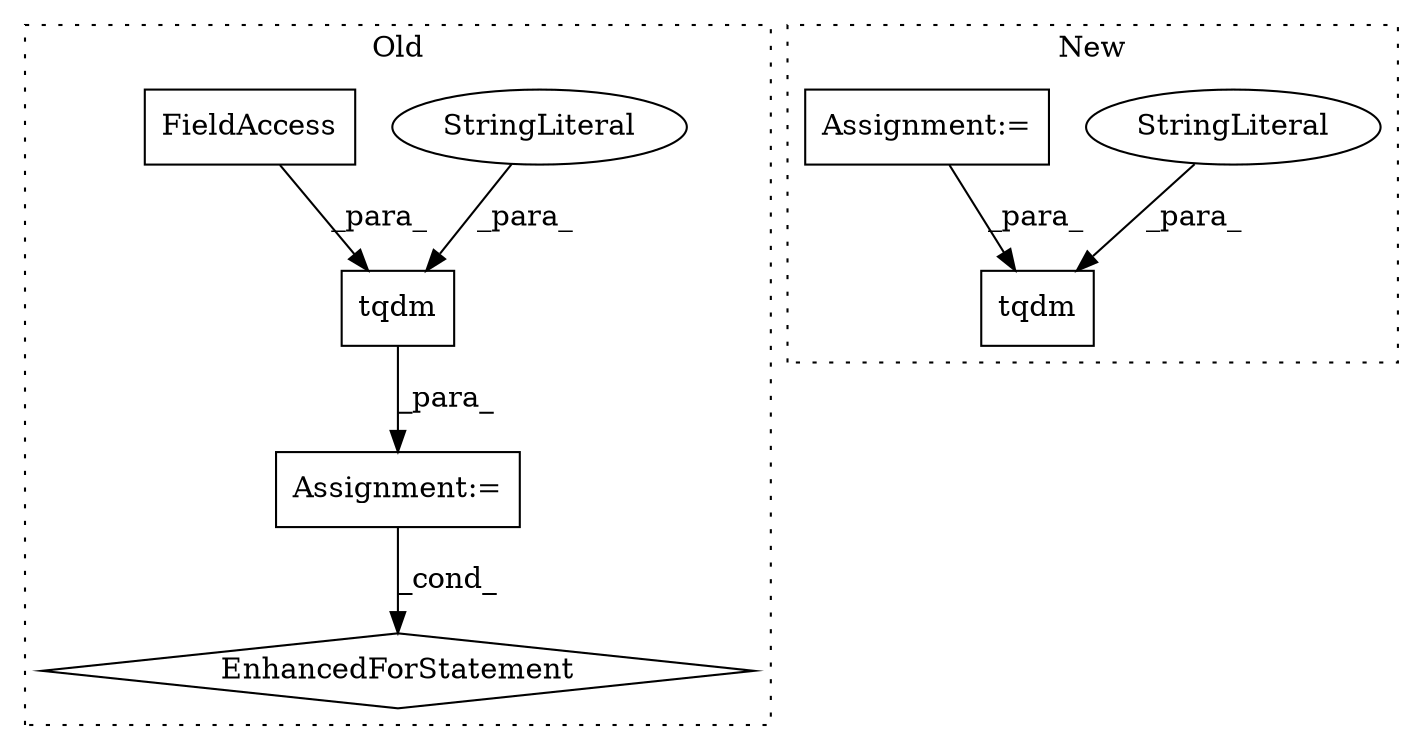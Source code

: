 digraph G {
subgraph cluster0 {
1 [label="tqdm" a="32" s="20893,20979" l="5,1" shape="box"];
3 [label="Assignment:=" a="7" s="20753,20980" l="120,2" shape="box"];
5 [label="StringLiteral" a="45" s="20929" l="20" shape="ellipse"];
6 [label="EnhancedForStatement" a="70" s="20990,21102" l="71,2" shape="diamond"];
8 [label="FieldAccess" a="22" s="20950" l="29" shape="box"];
label = "Old";
style="dotted";
}
subgraph cluster1 {
2 [label="tqdm" a="32" s="20939,20976" l="5,1" shape="box"];
4 [label="StringLiteral" a="45" s="20944" l="20" shape="ellipse"];
7 [label="Assignment:=" a="7" s="20872" l="48" shape="box"];
label = "New";
style="dotted";
}
1 -> 3 [label="_para_"];
3 -> 6 [label="_cond_"];
4 -> 2 [label="_para_"];
5 -> 1 [label="_para_"];
7 -> 2 [label="_para_"];
8 -> 1 [label="_para_"];
}